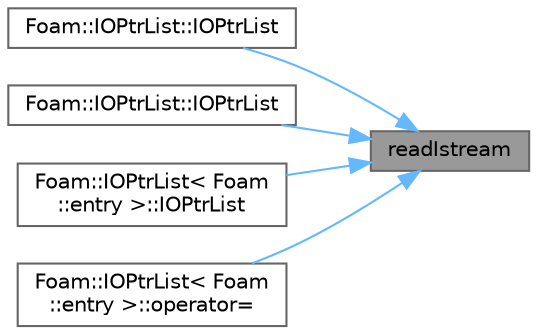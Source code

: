digraph "readIstream"
{
 // LATEX_PDF_SIZE
  bgcolor="transparent";
  edge [fontname=Helvetica,fontsize=10,labelfontname=Helvetica,labelfontsize=10];
  node [fontname=Helvetica,fontsize=10,shape=box,height=0.2,width=0.4];
  rankdir="RL";
  Node1 [id="Node000001",label="readIstream",height=0.2,width=0.4,color="gray40", fillcolor="grey60", style="filled", fontcolor="black",tooltip=" "];
  Node1 -> Node2 [id="edge1_Node000001_Node000002",dir="back",color="steelblue1",style="solid",tooltip=" "];
  Node2 [id="Node000002",label="Foam::IOPtrList::IOPtrList",height=0.2,width=0.4,color="grey40", fillcolor="white", style="filled",URL="$classFoam_1_1IOPtrList.html#a8dd40f89d599f76387b227f0240da0ee",tooltip=" "];
  Node1 -> Node3 [id="edge2_Node000001_Node000003",dir="back",color="steelblue1",style="solid",tooltip=" "];
  Node3 [id="Node000003",label="Foam::IOPtrList::IOPtrList",height=0.2,width=0.4,color="grey40", fillcolor="white", style="filled",URL="$classFoam_1_1IOPtrList.html#ab5ca2e346b266921b598ea6348174a8b",tooltip=" "];
  Node1 -> Node4 [id="edge3_Node000001_Node000004",dir="back",color="steelblue1",style="solid",tooltip=" "];
  Node4 [id="Node000004",label="Foam::IOPtrList\< Foam\l::entry \>::IOPtrList",height=0.2,width=0.4,color="grey40", fillcolor="white", style="filled",URL="$classFoam_1_1IOPtrList.html#ad404f69995b2fd33080fc1c67ae93792",tooltip=" "];
  Node1 -> Node5 [id="edge4_Node000001_Node000005",dir="back",color="steelblue1",style="solid",tooltip=" "];
  Node5 [id="Node000005",label="Foam::IOPtrList\< Foam\l::entry \>::operator=",height=0.2,width=0.4,color="grey40", fillcolor="white", style="filled",URL="$classFoam_1_1IOPtrList.html#ada5195c99e273846fbcfd3f6fbf1f351",tooltip=" "];
}
